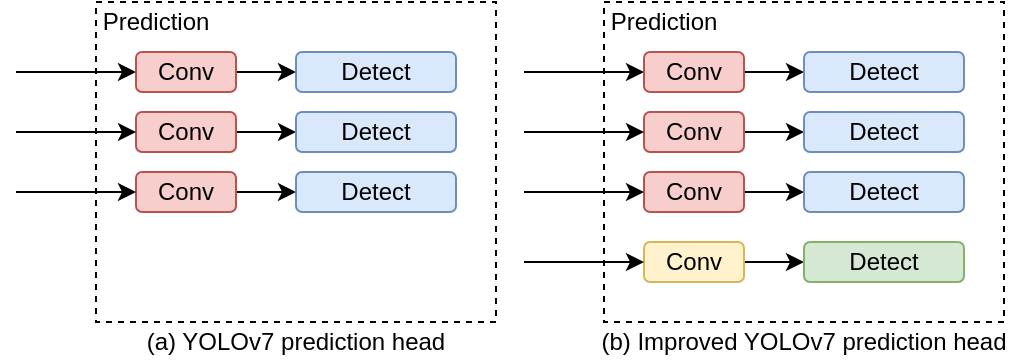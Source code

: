 <mxfile version="21.2.3" type="github">
  <diagram name="第 1 页" id="GXZfjAH7chtRCAHb3rvm">
    <mxGraphModel dx="1221" dy="695" grid="1" gridSize="10" guides="1" tooltips="1" connect="1" arrows="1" fold="1" page="1" pageScale="1" pageWidth="827" pageHeight="1169" math="0" shadow="0">
      <root>
        <mxCell id="0" />
        <mxCell id="1" parent="0" />
        <mxCell id="5Ksv8zER4HQqpKEPlw89-1" value="" style="rounded=0;whiteSpace=wrap;html=1;dashed=1;" parent="1" vertex="1">
          <mxGeometry x="80" y="160" width="200" height="160" as="geometry" />
        </mxCell>
        <mxCell id="5Ksv8zER4HQqpKEPlw89-2" value="" style="endArrow=classic;html=1;rounded=0;entryX=0;entryY=0.5;entryDx=0;entryDy=0;" parent="1" target="5Ksv8zER4HQqpKEPlw89-3" edge="1">
          <mxGeometry width="50" height="50" relative="1" as="geometry">
            <mxPoint x="40" y="195" as="sourcePoint" />
            <mxPoint x="110" y="190" as="targetPoint" />
          </mxGeometry>
        </mxCell>
        <mxCell id="5Ksv8zER4HQqpKEPlw89-13" style="edgeStyle=orthogonalEdgeStyle;rounded=0;orthogonalLoop=1;jettySize=auto;html=1;exitX=1;exitY=0.5;exitDx=0;exitDy=0;entryX=0;entryY=0.5;entryDx=0;entryDy=0;" parent="1" source="5Ksv8zER4HQqpKEPlw89-3" target="5Ksv8zER4HQqpKEPlw89-10" edge="1">
          <mxGeometry relative="1" as="geometry" />
        </mxCell>
        <mxCell id="5Ksv8zER4HQqpKEPlw89-3" value="Conv" style="rounded=1;whiteSpace=wrap;html=1;fillColor=#f8cecc;strokeColor=#B85450;" parent="1" vertex="1">
          <mxGeometry x="100" y="185" width="50" height="20" as="geometry" />
        </mxCell>
        <mxCell id="5Ksv8zER4HQqpKEPlw89-14" value="" style="edgeStyle=orthogonalEdgeStyle;rounded=0;orthogonalLoop=1;jettySize=auto;html=1;entryX=0;entryY=0.5;entryDx=0;entryDy=0;" parent="1" source="5Ksv8zER4HQqpKEPlw89-4" target="5Ksv8zER4HQqpKEPlw89-17" edge="1">
          <mxGeometry relative="1" as="geometry">
            <mxPoint x="180" y="237.486" as="targetPoint" />
          </mxGeometry>
        </mxCell>
        <mxCell id="5Ksv8zER4HQqpKEPlw89-4" value="Conv" style="rounded=1;whiteSpace=wrap;html=1;strokeColor=#B85450;fillColor=#f8cecc;" parent="1" vertex="1">
          <mxGeometry x="100" y="215" width="50" height="20" as="geometry" />
        </mxCell>
        <mxCell id="5Ksv8zER4HQqpKEPlw89-6" style="edgeStyle=orthogonalEdgeStyle;rounded=0;orthogonalLoop=1;jettySize=auto;html=1;exitX=0.5;exitY=1;exitDx=0;exitDy=0;" parent="1" edge="1">
          <mxGeometry relative="1" as="geometry">
            <mxPoint x="125" y="300" as="sourcePoint" />
            <mxPoint x="125" y="300" as="targetPoint" />
          </mxGeometry>
        </mxCell>
        <mxCell id="5Ksv8zER4HQqpKEPlw89-7" value="" style="endArrow=classic;html=1;rounded=0;entryX=0;entryY=0.5;entryDx=0;entryDy=0;" parent="1" target="5Ksv8zER4HQqpKEPlw89-4" edge="1">
          <mxGeometry width="50" height="50" relative="1" as="geometry">
            <mxPoint x="40" y="225" as="sourcePoint" />
            <mxPoint x="100" y="234.5" as="targetPoint" />
          </mxGeometry>
        </mxCell>
        <mxCell id="5Ksv8zER4HQqpKEPlw89-10" value="Detect" style="rounded=1;whiteSpace=wrap;html=1;fillColor=#dae8fc;strokeColor=#6c8ebf;" parent="1" vertex="1">
          <mxGeometry x="180" y="185" width="80" height="20" as="geometry" />
        </mxCell>
        <mxCell id="5Ksv8zER4HQqpKEPlw89-17" value="Detect" style="rounded=1;whiteSpace=wrap;html=1;fillColor=#dae8fc;strokeColor=#6c8ebf;" parent="1" vertex="1">
          <mxGeometry x="180" y="215" width="80" height="20" as="geometry" />
        </mxCell>
        <mxCell id="5Ksv8zER4HQqpKEPlw89-18" value="" style="edgeStyle=orthogonalEdgeStyle;rounded=0;orthogonalLoop=1;jettySize=auto;html=1;entryX=0;entryY=0.5;entryDx=0;entryDy=0;" parent="1" source="5Ksv8zER4HQqpKEPlw89-19" target="5Ksv8zER4HQqpKEPlw89-21" edge="1">
          <mxGeometry relative="1" as="geometry">
            <mxPoint x="180" y="262.486" as="targetPoint" />
          </mxGeometry>
        </mxCell>
        <mxCell id="5Ksv8zER4HQqpKEPlw89-19" value="Conv" style="rounded=1;whiteSpace=wrap;html=1;strokeColor=#b85450;fillColor=#f8cecc;" parent="1" vertex="1">
          <mxGeometry x="100" y="245" width="50" height="20" as="geometry" />
        </mxCell>
        <mxCell id="5Ksv8zER4HQqpKEPlw89-20" value="" style="endArrow=classic;html=1;rounded=0;entryX=0;entryY=0.5;entryDx=0;entryDy=0;" parent="1" target="5Ksv8zER4HQqpKEPlw89-19" edge="1">
          <mxGeometry width="50" height="50" relative="1" as="geometry">
            <mxPoint x="40" y="255" as="sourcePoint" />
            <mxPoint x="100" y="264.5" as="targetPoint" />
          </mxGeometry>
        </mxCell>
        <mxCell id="5Ksv8zER4HQqpKEPlw89-21" value="Detect" style="rounded=1;whiteSpace=wrap;html=1;fillColor=#dae8fc;strokeColor=#6c8ebf;" parent="1" vertex="1">
          <mxGeometry x="180" y="245" width="80" height="20" as="geometry" />
        </mxCell>
        <mxCell id="5Ksv8zER4HQqpKEPlw89-24" value="Prediction" style="text;html=1;strokeColor=none;fillColor=none;align=center;verticalAlign=middle;whiteSpace=wrap;rounded=0;" parent="1" vertex="1">
          <mxGeometry x="80" y="160" width="60" height="20" as="geometry" />
        </mxCell>
        <mxCell id="5Ksv8zER4HQqpKEPlw89-25" value="(a) YOLOv7 prediction head" style="text;html=1;strokeColor=none;fillColor=none;align=center;verticalAlign=middle;whiteSpace=wrap;rounded=0;" parent="1" vertex="1">
          <mxGeometry x="100" y="320" width="160" height="20" as="geometry" />
        </mxCell>
        <mxCell id="5Ksv8zER4HQqpKEPlw89-26" value="" style="rounded=0;whiteSpace=wrap;html=1;dashed=1;" parent="1" vertex="1">
          <mxGeometry x="334" y="160" width="200" height="160" as="geometry" />
        </mxCell>
        <mxCell id="5Ksv8zER4HQqpKEPlw89-27" value="" style="endArrow=classic;html=1;rounded=0;entryX=0;entryY=0.5;entryDx=0;entryDy=0;" parent="1" target="5Ksv8zER4HQqpKEPlw89-29" edge="1">
          <mxGeometry width="50" height="50" relative="1" as="geometry">
            <mxPoint x="294" y="195" as="sourcePoint" />
            <mxPoint x="364" y="190" as="targetPoint" />
          </mxGeometry>
        </mxCell>
        <mxCell id="5Ksv8zER4HQqpKEPlw89-28" style="edgeStyle=orthogonalEdgeStyle;rounded=0;orthogonalLoop=1;jettySize=auto;html=1;exitX=1;exitY=0.5;exitDx=0;exitDy=0;entryX=0;entryY=0.5;entryDx=0;entryDy=0;" parent="1" source="5Ksv8zER4HQqpKEPlw89-29" target="5Ksv8zER4HQqpKEPlw89-34" edge="1">
          <mxGeometry relative="1" as="geometry" />
        </mxCell>
        <mxCell id="5Ksv8zER4HQqpKEPlw89-29" value="Conv" style="rounded=1;whiteSpace=wrap;html=1;fillColor=#f8cecc;strokeColor=#b85450;" parent="1" vertex="1">
          <mxGeometry x="354" y="185" width="50" height="20" as="geometry" />
        </mxCell>
        <mxCell id="5Ksv8zER4HQqpKEPlw89-30" value="" style="edgeStyle=orthogonalEdgeStyle;rounded=0;orthogonalLoop=1;jettySize=auto;html=1;entryX=0;entryY=0.5;entryDx=0;entryDy=0;" parent="1" source="5Ksv8zER4HQqpKEPlw89-31" target="5Ksv8zER4HQqpKEPlw89-35" edge="1">
          <mxGeometry relative="1" as="geometry">
            <mxPoint x="434" y="237.486" as="targetPoint" />
          </mxGeometry>
        </mxCell>
        <mxCell id="5Ksv8zER4HQqpKEPlw89-31" value="Conv" style="rounded=1;whiteSpace=wrap;html=1;fillColor=#f8cecc;strokeColor=#b85450;" parent="1" vertex="1">
          <mxGeometry x="354" y="215" width="50" height="20" as="geometry" />
        </mxCell>
        <mxCell id="5Ksv8zER4HQqpKEPlw89-32" style="edgeStyle=orthogonalEdgeStyle;rounded=0;orthogonalLoop=1;jettySize=auto;html=1;exitX=0.5;exitY=1;exitDx=0;exitDy=0;" parent="1" edge="1">
          <mxGeometry relative="1" as="geometry">
            <mxPoint x="379" y="300" as="sourcePoint" />
            <mxPoint x="379" y="300" as="targetPoint" />
          </mxGeometry>
        </mxCell>
        <mxCell id="5Ksv8zER4HQqpKEPlw89-33" value="" style="endArrow=classic;html=1;rounded=0;entryX=0;entryY=0.5;entryDx=0;entryDy=0;" parent="1" target="5Ksv8zER4HQqpKEPlw89-31" edge="1">
          <mxGeometry width="50" height="50" relative="1" as="geometry">
            <mxPoint x="294" y="225" as="sourcePoint" />
            <mxPoint x="354" y="234.5" as="targetPoint" />
          </mxGeometry>
        </mxCell>
        <mxCell id="5Ksv8zER4HQqpKEPlw89-34" value="Detect" style="rounded=1;whiteSpace=wrap;html=1;fillColor=#dae8fc;strokeColor=#6c8ebf;" parent="1" vertex="1">
          <mxGeometry x="434" y="185" width="80" height="20" as="geometry" />
        </mxCell>
        <mxCell id="5Ksv8zER4HQqpKEPlw89-35" value="Detect" style="rounded=1;whiteSpace=wrap;html=1;fillColor=#dae8fc;strokeColor=#6c8ebf;" parent="1" vertex="1">
          <mxGeometry x="434" y="215" width="80" height="20" as="geometry" />
        </mxCell>
        <mxCell id="5Ksv8zER4HQqpKEPlw89-36" value="" style="edgeStyle=orthogonalEdgeStyle;rounded=0;orthogonalLoop=1;jettySize=auto;html=1;entryX=0;entryY=0.5;entryDx=0;entryDy=0;" parent="1" source="5Ksv8zER4HQqpKEPlw89-37" target="5Ksv8zER4HQqpKEPlw89-39" edge="1">
          <mxGeometry relative="1" as="geometry">
            <mxPoint x="434" y="262.486" as="targetPoint" />
          </mxGeometry>
        </mxCell>
        <mxCell id="5Ksv8zER4HQqpKEPlw89-37" value="Conv" style="rounded=1;whiteSpace=wrap;html=1;fillColor=#f8cecc;strokeColor=#b85450;" parent="1" vertex="1">
          <mxGeometry x="354" y="245" width="50" height="20" as="geometry" />
        </mxCell>
        <mxCell id="5Ksv8zER4HQqpKEPlw89-38" value="" style="endArrow=classic;html=1;rounded=0;entryX=0;entryY=0.5;entryDx=0;entryDy=0;" parent="1" target="5Ksv8zER4HQqpKEPlw89-37" edge="1">
          <mxGeometry width="50" height="50" relative="1" as="geometry">
            <mxPoint x="294" y="255" as="sourcePoint" />
            <mxPoint x="354" y="264.5" as="targetPoint" />
          </mxGeometry>
        </mxCell>
        <mxCell id="5Ksv8zER4HQqpKEPlw89-39" value="Detect" style="rounded=1;whiteSpace=wrap;html=1;fillColor=#dae8fc;strokeColor=#6c8ebf;" parent="1" vertex="1">
          <mxGeometry x="434" y="245" width="80" height="20" as="geometry" />
        </mxCell>
        <mxCell id="5Ksv8zER4HQqpKEPlw89-40" value="Prediction" style="text;html=1;strokeColor=none;fillColor=none;align=center;verticalAlign=middle;whiteSpace=wrap;rounded=0;" parent="1" vertex="1">
          <mxGeometry x="334" y="160" width="60" height="20" as="geometry" />
        </mxCell>
        <mxCell id="5Ksv8zER4HQqpKEPlw89-41" value="(b) Improved YOLOv7 prediction head" style="text;html=1;strokeColor=none;fillColor=none;align=center;verticalAlign=middle;whiteSpace=wrap;rounded=0;" parent="1" vertex="1">
          <mxGeometry x="324" y="320" width="220" height="20" as="geometry" />
        </mxCell>
        <mxCell id="5Ksv8zER4HQqpKEPlw89-42" value="" style="edgeStyle=orthogonalEdgeStyle;rounded=0;orthogonalLoop=1;jettySize=auto;html=1;entryX=0;entryY=0.5;entryDx=0;entryDy=0;" parent="1" source="5Ksv8zER4HQqpKEPlw89-43" target="5Ksv8zER4HQqpKEPlw89-45" edge="1">
          <mxGeometry relative="1" as="geometry">
            <mxPoint x="434" y="297.486" as="targetPoint" />
          </mxGeometry>
        </mxCell>
        <mxCell id="5Ksv8zER4HQqpKEPlw89-43" value="Conv" style="rounded=1;whiteSpace=wrap;html=1;fillColor=#fff2cc;strokeColor=#d6b656;" parent="1" vertex="1">
          <mxGeometry x="354" y="280" width="50" height="20" as="geometry" />
        </mxCell>
        <mxCell id="5Ksv8zER4HQqpKEPlw89-44" value="" style="endArrow=classic;html=1;rounded=0;entryX=0;entryY=0.5;entryDx=0;entryDy=0;" parent="1" target="5Ksv8zER4HQqpKEPlw89-43" edge="1">
          <mxGeometry width="50" height="50" relative="1" as="geometry">
            <mxPoint x="294" y="290" as="sourcePoint" />
            <mxPoint x="354" y="299.5" as="targetPoint" />
          </mxGeometry>
        </mxCell>
        <mxCell id="5Ksv8zER4HQqpKEPlw89-45" value="Detect" style="rounded=1;whiteSpace=wrap;html=1;fillColor=#d5e8d4;strokeColor=#82b366;" parent="1" vertex="1">
          <mxGeometry x="434" y="280" width="80" height="20" as="geometry" />
        </mxCell>
      </root>
    </mxGraphModel>
  </diagram>
</mxfile>
